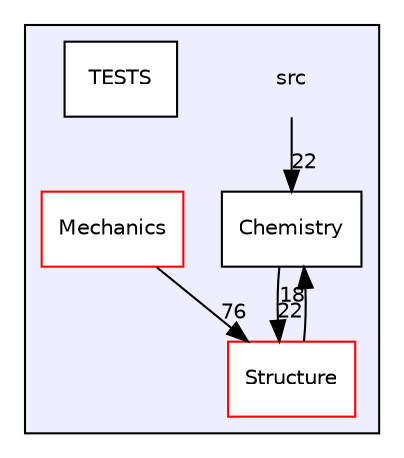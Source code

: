 digraph "src" {
  compound=true
  node [ fontsize="10", fontname="Helvetica"];
  edge [ labelfontsize="10", labelfontname="Helvetica"];
  subgraph clusterdir_68267d1309a1af8e8297ef4c3efbcdba {
    graph [ bgcolor="#eeeeff", pencolor="black", label="" URL="dir_68267d1309a1af8e8297ef4c3efbcdba.html"];
    dir_68267d1309a1af8e8297ef4c3efbcdba [shape=plaintext label="src"];
    dir_400cfe33e5b80c06f15a3edb696f8c55 [shape=box label="Chemistry" color="black" fillcolor="white" style="filled" URL="dir_400cfe33e5b80c06f15a3edb696f8c55.html"];
    dir_4c4b18bfeb750a5f08684159b3ab4c25 [shape=box label="Mechanics" color="red" fillcolor="white" style="filled" URL="dir_4c4b18bfeb750a5f08684159b3ab4c25.html"];
    dir_1e943b2a5906122ddf396bc604857988 [shape=box label="Structure" color="red" fillcolor="white" style="filled" URL="dir_1e943b2a5906122ddf396bc604857988.html"];
    dir_c04c1e9978a4918695441716382727fe [shape=box label="TESTS" color="black" fillcolor="white" style="filled" URL="dir_c04c1e9978a4918695441716382727fe.html"];
  }
  dir_1e943b2a5906122ddf396bc604857988->dir_400cfe33e5b80c06f15a3edb696f8c55 [headlabel="18", labeldistance=1.5 headhref="dir_000012_000001.html"];
  dir_68267d1309a1af8e8297ef4c3efbcdba->dir_400cfe33e5b80c06f15a3edb696f8c55 [headlabel="22", labeldistance=1.5 headhref="dir_000000_000001.html"];
  dir_400cfe33e5b80c06f15a3edb696f8c55->dir_1e943b2a5906122ddf396bc604857988 [headlabel="22", labeldistance=1.5 headhref="dir_000001_000012.html"];
  dir_4c4b18bfeb750a5f08684159b3ab4c25->dir_1e943b2a5906122ddf396bc604857988 [headlabel="76", labeldistance=1.5 headhref="dir_000002_000012.html"];
}
